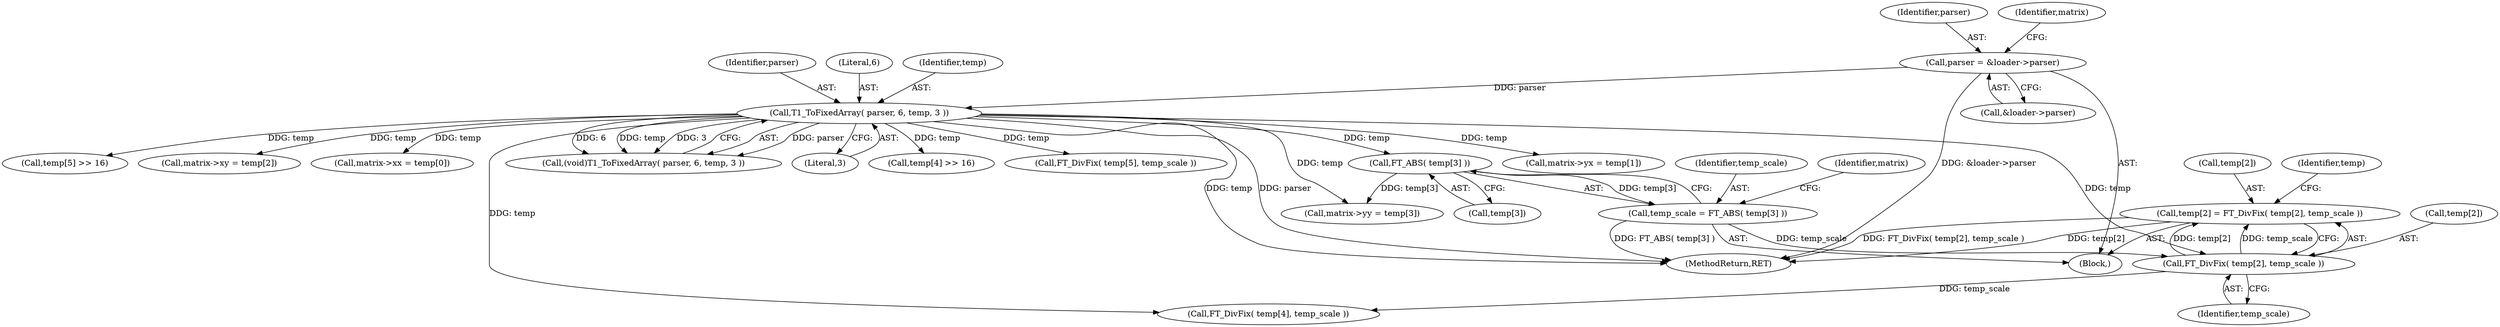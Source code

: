 digraph "1_savannah_8b281f83e8516535756f92dbf90940ac44bd45e1_1@array" {
"1000203" [label="(Call,temp[2] = FT_DivFix( temp[2], temp_scale ))"];
"1000207" [label="(Call,FT_DivFix( temp[2], temp_scale ))"];
"1000146" [label="(Call,T1_ToFixedArray( parser, 6, temp, 3 ))"];
"1000109" [label="(Call,parser = &loader->parser)"];
"1000151" [label="(Call,temp_scale = FT_ABS( temp[3] ))"];
"1000153" [label="(Call,FT_ABS( temp[3] ))"];
"1000204" [label="(Call,temp[2])"];
"1000150" [label="(Literal,3)"];
"1000203" [label="(Call,temp[2] = FT_DivFix( temp[2], temp_scale ))"];
"1000152" [label="(Identifier,temp_scale)"];
"1000164" [label="(Call,matrix->yx = temp[1])"];
"1000159" [label="(Identifier,matrix)"];
"1000198" [label="(Call,temp[5] >> 16)"];
"1000110" [label="(Identifier,parser)"];
"1000211" [label="(Identifier,temp_scale)"];
"1000171" [label="(Call,matrix->xy = temp[2])"];
"1000214" [label="(Identifier,temp)"];
"1000157" [label="(Call,matrix->xx = temp[0])"];
"1000178" [label="(Call,matrix->yy = temp[3])"];
"1000144" [label="(Call,(void)T1_ToFixedArray( parser, 6, temp, 3 ))"];
"1000117" [label="(Identifier,matrix)"];
"1000189" [label="(Call,temp[4] >> 16)"];
"1000107" [label="(Block,)"];
"1000146" [label="(Call,T1_ToFixedArray( parser, 6, temp, 3 ))"];
"1000111" [label="(Call,&loader->parser)"];
"1000235" [label="(MethodReturn,RET)"];
"1000148" [label="(Literal,6)"];
"1000149" [label="(Identifier,temp)"];
"1000153" [label="(Call,FT_ABS( temp[3] ))"];
"1000109" [label="(Call,parser = &loader->parser)"];
"1000154" [label="(Call,temp[3])"];
"1000225" [label="(Call,FT_DivFix( temp[5], temp_scale ))"];
"1000208" [label="(Call,temp[2])"];
"1000216" [label="(Call,FT_DivFix( temp[4], temp_scale ))"];
"1000147" [label="(Identifier,parser)"];
"1000151" [label="(Call,temp_scale = FT_ABS( temp[3] ))"];
"1000207" [label="(Call,FT_DivFix( temp[2], temp_scale ))"];
"1000203" -> "1000107"  [label="AST: "];
"1000203" -> "1000207"  [label="CFG: "];
"1000204" -> "1000203"  [label="AST: "];
"1000207" -> "1000203"  [label="AST: "];
"1000214" -> "1000203"  [label="CFG: "];
"1000203" -> "1000235"  [label="DDG: FT_DivFix( temp[2], temp_scale )"];
"1000203" -> "1000235"  [label="DDG: temp[2]"];
"1000207" -> "1000203"  [label="DDG: temp[2]"];
"1000207" -> "1000203"  [label="DDG: temp_scale"];
"1000207" -> "1000211"  [label="CFG: "];
"1000208" -> "1000207"  [label="AST: "];
"1000211" -> "1000207"  [label="AST: "];
"1000146" -> "1000207"  [label="DDG: temp"];
"1000151" -> "1000207"  [label="DDG: temp_scale"];
"1000207" -> "1000216"  [label="DDG: temp_scale"];
"1000146" -> "1000144"  [label="AST: "];
"1000146" -> "1000150"  [label="CFG: "];
"1000147" -> "1000146"  [label="AST: "];
"1000148" -> "1000146"  [label="AST: "];
"1000149" -> "1000146"  [label="AST: "];
"1000150" -> "1000146"  [label="AST: "];
"1000144" -> "1000146"  [label="CFG: "];
"1000146" -> "1000235"  [label="DDG: temp"];
"1000146" -> "1000235"  [label="DDG: parser"];
"1000146" -> "1000144"  [label="DDG: parser"];
"1000146" -> "1000144"  [label="DDG: 6"];
"1000146" -> "1000144"  [label="DDG: temp"];
"1000146" -> "1000144"  [label="DDG: 3"];
"1000109" -> "1000146"  [label="DDG: parser"];
"1000146" -> "1000153"  [label="DDG: temp"];
"1000146" -> "1000157"  [label="DDG: temp"];
"1000146" -> "1000164"  [label="DDG: temp"];
"1000146" -> "1000171"  [label="DDG: temp"];
"1000146" -> "1000178"  [label="DDG: temp"];
"1000146" -> "1000189"  [label="DDG: temp"];
"1000146" -> "1000198"  [label="DDG: temp"];
"1000146" -> "1000216"  [label="DDG: temp"];
"1000146" -> "1000225"  [label="DDG: temp"];
"1000109" -> "1000107"  [label="AST: "];
"1000109" -> "1000111"  [label="CFG: "];
"1000110" -> "1000109"  [label="AST: "];
"1000111" -> "1000109"  [label="AST: "];
"1000117" -> "1000109"  [label="CFG: "];
"1000109" -> "1000235"  [label="DDG: &loader->parser"];
"1000151" -> "1000107"  [label="AST: "];
"1000151" -> "1000153"  [label="CFG: "];
"1000152" -> "1000151"  [label="AST: "];
"1000153" -> "1000151"  [label="AST: "];
"1000159" -> "1000151"  [label="CFG: "];
"1000151" -> "1000235"  [label="DDG: FT_ABS( temp[3] )"];
"1000153" -> "1000151"  [label="DDG: temp[3]"];
"1000153" -> "1000154"  [label="CFG: "];
"1000154" -> "1000153"  [label="AST: "];
"1000153" -> "1000178"  [label="DDG: temp[3]"];
}
